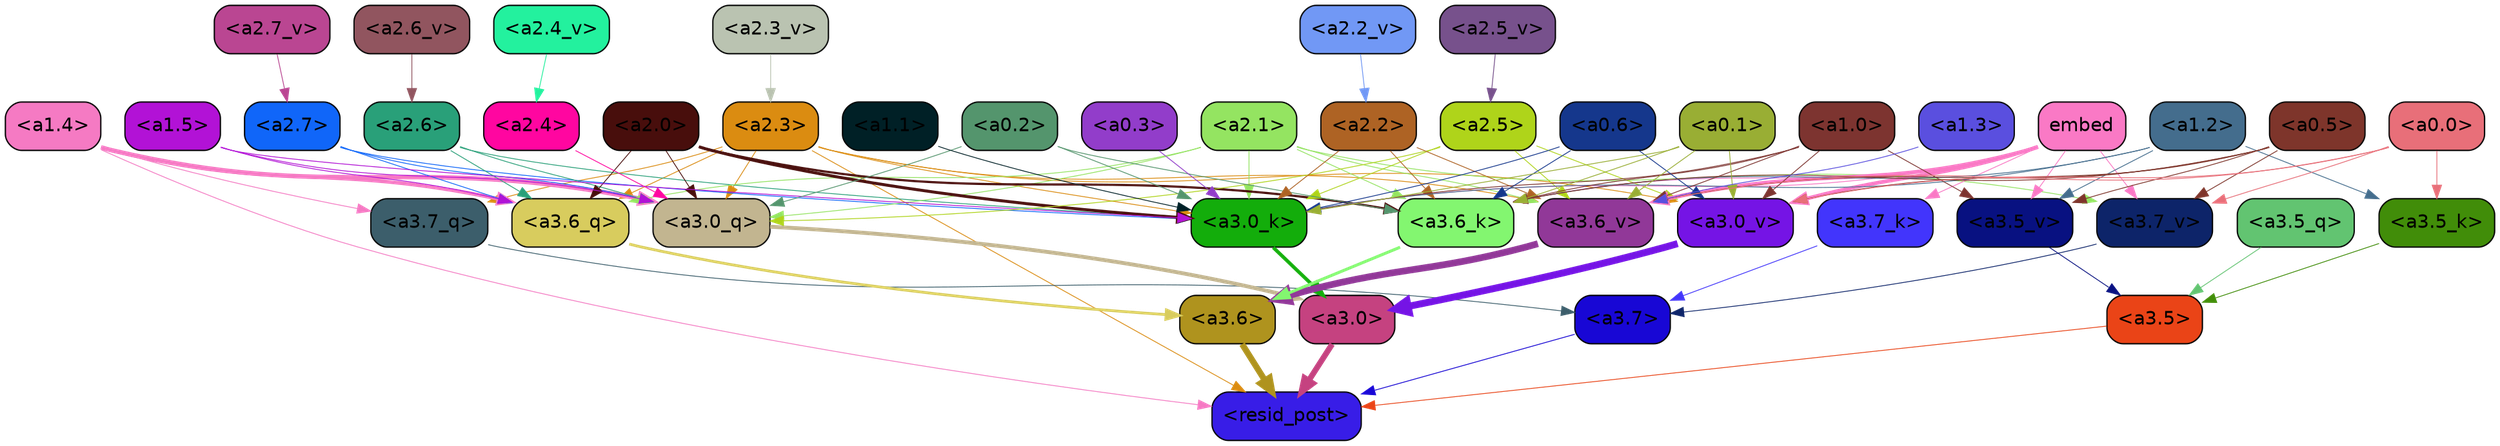 strict digraph "" {
	graph [bgcolor=transparent,
		layout=dot,
		overlap=false,
		splines=true
	];
	"<a3.7>"	[color=black,
		fillcolor="#1807d5",
		fontname=Helvetica,
		shape=box,
		style="filled, rounded"];
	"<resid_post>"	[color=black,
		fillcolor="#381de7",
		fontname=Helvetica,
		shape=box,
		style="filled, rounded"];
	"<a3.7>" -> "<resid_post>"	[color="#1807d5",
		penwidth=0.6239100098609924];
	"<a3.6>"	[color=black,
		fillcolor="#af931e",
		fontname=Helvetica,
		shape=box,
		style="filled, rounded"];
	"<a3.6>" -> "<resid_post>"	[color="#af931e",
		penwidth=4.569062113761902];
	"<a3.5>"	[color=black,
		fillcolor="#ea4417",
		fontname=Helvetica,
		shape=box,
		style="filled, rounded"];
	"<a3.5>" -> "<resid_post>"	[color="#ea4417",
		penwidth=0.6];
	"<a3.0>"	[color=black,
		fillcolor="#c54280",
		fontname=Helvetica,
		shape=box,
		style="filled, rounded"];
	"<a3.0>" -> "<resid_post>"	[color="#c54280",
		penwidth=4.283544182777405];
	"<a2.3>"	[color=black,
		fillcolor="#db8c11",
		fontname=Helvetica,
		shape=box,
		style="filled, rounded"];
	"<a2.3>" -> "<resid_post>"	[color="#db8c11",
		penwidth=0.6];
	"<a3.7_q>"	[color=black,
		fillcolor="#3c5e6b",
		fontname=Helvetica,
		shape=box,
		style="filled, rounded"];
	"<a2.3>" -> "<a3.7_q>"	[color="#db8c11",
		penwidth=0.6];
	"<a3.6_q>"	[color=black,
		fillcolor="#d8cc5e",
		fontname=Helvetica,
		shape=box,
		style="filled, rounded"];
	"<a2.3>" -> "<a3.6_q>"	[color="#db8c11",
		penwidth=0.6];
	"<a3.0_q>"	[color=black,
		fillcolor="#c2b590",
		fontname=Helvetica,
		shape=box,
		style="filled, rounded"];
	"<a2.3>" -> "<a3.0_q>"	[color="#db8c11",
		penwidth=0.6];
	"<a3.0_k>"	[color=black,
		fillcolor="#13ad0b",
		fontname=Helvetica,
		shape=box,
		style="filled, rounded"];
	"<a2.3>" -> "<a3.0_k>"	[color="#db8c11",
		penwidth=0.6];
	"<a3.6_v>"	[color=black,
		fillcolor="#913898",
		fontname=Helvetica,
		shape=box,
		style="filled, rounded"];
	"<a2.3>" -> "<a3.6_v>"	[color="#db8c11",
		penwidth=0.6];
	"<a3.0_v>"	[color=black,
		fillcolor="#7514e5",
		fontname=Helvetica,
		shape=box,
		style="filled, rounded"];
	"<a2.3>" -> "<a3.0_v>"	[color="#db8c11",
		penwidth=0.6];
	"<a1.4>"	[color=black,
		fillcolor="#f57ac3",
		fontname=Helvetica,
		shape=box,
		style="filled, rounded"];
	"<a1.4>" -> "<resid_post>"	[color="#f57ac3",
		penwidth=0.6];
	"<a1.4>" -> "<a3.7_q>"	[color="#f57ac3",
		penwidth=0.6];
	"<a1.4>" -> "<a3.6_q>"	[color="#f57ac3",
		penwidth=2.6908124685287476];
	"<a1.4>" -> "<a3.0_q>"	[color="#f57ac3",
		penwidth=3.32076895236969];
	"<a3.7_q>" -> "<a3.7>"	[color="#3c5e6b",
		penwidth=0.6];
	"<a3.6_q>" -> "<a3.6>"	[color="#d8cc5e",
		penwidth=2.03758105635643];
	"<a3.5_q>"	[color=black,
		fillcolor="#62c471",
		fontname=Helvetica,
		shape=box,
		style="filled, rounded"];
	"<a3.5_q>" -> "<a3.5>"	[color="#62c471",
		penwidth=0.6];
	"<a3.0_q>" -> "<a3.0>"	[color="#c2b590",
		penwidth=2.8638100624084473];
	"<a3.7_k>"	[color=black,
		fillcolor="#4235fc",
		fontname=Helvetica,
		shape=box,
		style="filled, rounded"];
	"<a3.7_k>" -> "<a3.7>"	[color="#4235fc",
		penwidth=0.6];
	"<a3.6_k>"	[color=black,
		fillcolor="#83f670",
		fontname=Helvetica,
		shape=box,
		style="filled, rounded"];
	"<a3.6_k>" -> "<a3.6>"	[color="#83f670",
		penwidth=2.174198240041733];
	"<a3.5_k>"	[color=black,
		fillcolor="#418d09",
		fontname=Helvetica,
		shape=box,
		style="filled, rounded"];
	"<a3.5_k>" -> "<a3.5>"	[color="#418d09",
		penwidth=0.6];
	"<a3.0_k>" -> "<a3.0>"	[color="#13ad0b",
		penwidth=2.6274144649505615];
	"<a3.7_v>"	[color=black,
		fillcolor="#0d2469",
		fontname=Helvetica,
		shape=box,
		style="filled, rounded"];
	"<a3.7_v>" -> "<a3.7>"	[color="#0d2469",
		penwidth=0.6];
	"<a3.6_v>" -> "<a3.6>"	[color="#913898",
		penwidth=5.002329230308533];
	"<a3.5_v>"	[color=black,
		fillcolor="#081181",
		fontname=Helvetica,
		shape=box,
		style="filled, rounded"];
	"<a3.5_v>" -> "<a3.5>"	[color="#081181",
		penwidth=0.6];
	"<a3.0_v>" -> "<a3.0>"	[color="#7514e5",
		penwidth=5.188832879066467];
	"<a2.7>"	[color=black,
		fillcolor="#1066f9",
		fontname=Helvetica,
		shape=box,
		style="filled, rounded"];
	"<a2.7>" -> "<a3.6_q>"	[color="#1066f9",
		penwidth=0.6];
	"<a2.7>" -> "<a3.0_q>"	[color="#1066f9",
		penwidth=0.6];
	"<a2.7>" -> "<a3.0_k>"	[color="#1066f9",
		penwidth=0.6];
	"<a2.6>"	[color=black,
		fillcolor="#29a079",
		fontname=Helvetica,
		shape=box,
		style="filled, rounded"];
	"<a2.6>" -> "<a3.6_q>"	[color="#29a079",
		penwidth=0.6];
	"<a2.6>" -> "<a3.0_q>"	[color="#29a079",
		penwidth=0.6];
	"<a2.6>" -> "<a3.0_k>"	[color="#29a079",
		penwidth=0.6];
	"<a2.1>"	[color=black,
		fillcolor="#94e461",
		fontname=Helvetica,
		shape=box,
		style="filled, rounded"];
	"<a2.1>" -> "<a3.6_q>"	[color="#94e461",
		penwidth=0.6];
	"<a2.1>" -> "<a3.0_q>"	[color="#94e461",
		penwidth=0.6];
	"<a2.1>" -> "<a3.6_k>"	[color="#94e461",
		penwidth=0.6];
	"<a2.1>" -> "<a3.0_k>"	[color="#94e461",
		penwidth=0.6];
	"<a2.1>" -> "<a3.7_v>"	[color="#94e461",
		penwidth=0.6];
	"<a2.1>" -> "<a3.6_v>"	[color="#94e461",
		penwidth=0.6];
	"<a2.0>"	[color=black,
		fillcolor="#480e0c",
		fontname=Helvetica,
		shape=box,
		style="filled, rounded"];
	"<a2.0>" -> "<a3.6_q>"	[color="#480e0c",
		penwidth=0.6];
	"<a2.0>" -> "<a3.0_q>"	[color="#480e0c",
		penwidth=0.6];
	"<a2.0>" -> "<a3.6_k>"	[color="#480e0c",
		penwidth=1.6254686117172241];
	"<a2.0>" -> "<a3.0_k>"	[color="#480e0c",
		penwidth=2.182972814887762];
	"<a1.5>"	[color=black,
		fillcolor="#b212d6",
		fontname=Helvetica,
		shape=box,
		style="filled, rounded"];
	"<a1.5>" -> "<a3.6_q>"	[color="#b212d6",
		penwidth=0.6];
	"<a1.5>" -> "<a3.0_q>"	[color="#b212d6",
		penwidth=0.6];
	"<a1.5>" -> "<a3.0_k>"	[color="#b212d6",
		penwidth=0.6];
	"<a2.5>"	[color=black,
		fillcolor="#afd41a",
		fontname=Helvetica,
		shape=box,
		style="filled, rounded"];
	"<a2.5>" -> "<a3.0_q>"	[color="#afd41a",
		penwidth=0.6];
	"<a2.5>" -> "<a3.0_k>"	[color="#afd41a",
		penwidth=0.6];
	"<a2.5>" -> "<a3.6_v>"	[color="#afd41a",
		penwidth=0.6];
	"<a2.5>" -> "<a3.0_v>"	[color="#afd41a",
		penwidth=0.6];
	"<a2.4>"	[color=black,
		fillcolor="#ff06a0",
		fontname=Helvetica,
		shape=box,
		style="filled, rounded"];
	"<a2.4>" -> "<a3.0_q>"	[color="#ff06a0",
		penwidth=0.6];
	"<a0.2>"	[color=black,
		fillcolor="#54956d",
		fontname=Helvetica,
		shape=box,
		style="filled, rounded"];
	"<a0.2>" -> "<a3.0_q>"	[color="#54956d",
		penwidth=0.6];
	"<a0.2>" -> "<a3.6_k>"	[color="#54956d",
		penwidth=0.6];
	"<a0.2>" -> "<a3.0_k>"	[color="#54956d",
		penwidth=0.6];
	embed	[color=black,
		fillcolor="#fa79c5",
		fontname=Helvetica,
		shape=box,
		style="filled, rounded"];
	embed -> "<a3.7_k>"	[color="#fa79c5",
		penwidth=0.6];
	embed -> "<a3.6_k>"	[color="#fa79c5",
		penwidth=0.6];
	embed -> "<a3.0_k>"	[color="#fa79c5",
		penwidth=0.6];
	embed -> "<a3.7_v>"	[color="#fa79c5",
		penwidth=0.6];
	embed -> "<a3.6_v>"	[color="#fa79c5",
		penwidth=2.809220314025879];
	embed -> "<a3.5_v>"	[color="#fa79c5",
		penwidth=0.6];
	embed -> "<a3.0_v>"	[color="#fa79c5",
		penwidth=2.754121422767639];
	"<a2.2>"	[color=black,
		fillcolor="#ae6324",
		fontname=Helvetica,
		shape=box,
		style="filled, rounded"];
	"<a2.2>" -> "<a3.6_k>"	[color="#ae6324",
		penwidth=0.6];
	"<a2.2>" -> "<a3.0_k>"	[color="#ae6324",
		penwidth=0.6065438985824585];
	"<a2.2>" -> "<a3.6_v>"	[color="#ae6324",
		penwidth=0.6];
	"<a1.2>"	[color=black,
		fillcolor="#446d8d",
		fontname=Helvetica,
		shape=box,
		style="filled, rounded"];
	"<a1.2>" -> "<a3.6_k>"	[color="#446d8d",
		penwidth=0.6];
	"<a1.2>" -> "<a3.5_k>"	[color="#446d8d",
		penwidth=0.6];
	"<a1.2>" -> "<a3.0_k>"	[color="#446d8d",
		penwidth=0.6];
	"<a1.2>" -> "<a3.5_v>"	[color="#446d8d",
		penwidth=0.6];
	"<a1.0>"	[color=black,
		fillcolor="#7d3430",
		fontname=Helvetica,
		shape=box,
		style="filled, rounded"];
	"<a1.0>" -> "<a3.6_k>"	[color="#7d3430",
		penwidth=0.6];
	"<a1.0>" -> "<a3.0_k>"	[color="#7d3430",
		penwidth=0.6];
	"<a1.0>" -> "<a3.6_v>"	[color="#7d3430",
		penwidth=0.6];
	"<a1.0>" -> "<a3.5_v>"	[color="#7d3430",
		penwidth=0.6];
	"<a1.0>" -> "<a3.0_v>"	[color="#7d3430",
		penwidth=0.6];
	"<a0.6>"	[color=black,
		fillcolor="#15378c",
		fontname=Helvetica,
		shape=box,
		style="filled, rounded"];
	"<a0.6>" -> "<a3.6_k>"	[color="#15378c",
		penwidth=0.6];
	"<a0.6>" -> "<a3.0_k>"	[color="#15378c",
		penwidth=0.6];
	"<a0.6>" -> "<a3.0_v>"	[color="#15378c",
		penwidth=0.6];
	"<a0.5>"	[color=black,
		fillcolor="#7e352b",
		fontname=Helvetica,
		shape=box,
		style="filled, rounded"];
	"<a0.5>" -> "<a3.6_k>"	[color="#7e352b",
		penwidth=0.6];
	"<a0.5>" -> "<a3.7_v>"	[color="#7e352b",
		penwidth=0.6];
	"<a0.5>" -> "<a3.6_v>"	[color="#7e352b",
		penwidth=0.6];
	"<a0.5>" -> "<a3.5_v>"	[color="#7e352b",
		penwidth=0.6];
	"<a0.5>" -> "<a3.0_v>"	[color="#7e352b",
		penwidth=0.6120390892028809];
	"<a0.1>"	[color=black,
		fillcolor="#99ae34",
		fontname=Helvetica,
		shape=box,
		style="filled, rounded"];
	"<a0.1>" -> "<a3.6_k>"	[color="#99ae34",
		penwidth=0.6];
	"<a0.1>" -> "<a3.0_k>"	[color="#99ae34",
		penwidth=0.6];
	"<a0.1>" -> "<a3.6_v>"	[color="#99ae34",
		penwidth=0.6];
	"<a0.1>" -> "<a3.0_v>"	[color="#99ae34",
		penwidth=0.6];
	"<a0.0>"	[color=black,
		fillcolor="#e86f79",
		fontname=Helvetica,
		shape=box,
		style="filled, rounded"];
	"<a0.0>" -> "<a3.5_k>"	[color="#e86f79",
		penwidth=0.6];
	"<a0.0>" -> "<a3.7_v>"	[color="#e86f79",
		penwidth=0.6];
	"<a0.0>" -> "<a3.6_v>"	[color="#e86f79",
		penwidth=0.6];
	"<a0.0>" -> "<a3.0_v>"	[color="#e86f79",
		penwidth=0.6];
	"<a1.1>"	[color=black,
		fillcolor="#002026",
		fontname=Helvetica,
		shape=box,
		style="filled, rounded"];
	"<a1.1>" -> "<a3.0_k>"	[color="#002026",
		penwidth=0.6];
	"<a0.3>"	[color=black,
		fillcolor="#923dca",
		fontname=Helvetica,
		shape=box,
		style="filled, rounded"];
	"<a0.3>" -> "<a3.0_k>"	[color="#923dca",
		penwidth=0.6];
	"<a1.3>"	[color=black,
		fillcolor="#5a4fdf",
		fontname=Helvetica,
		shape=box,
		style="filled, rounded"];
	"<a1.3>" -> "<a3.6_v>"	[color="#5a4fdf",
		penwidth=0.6];
	"<a2.7_v>"	[color=black,
		fillcolor="#ba4692",
		fontname=Helvetica,
		shape=box,
		style="filled, rounded"];
	"<a2.7_v>" -> "<a2.7>"	[color="#ba4692",
		penwidth=0.6];
	"<a2.6_v>"	[color=black,
		fillcolor="#91555f",
		fontname=Helvetica,
		shape=box,
		style="filled, rounded"];
	"<a2.6_v>" -> "<a2.6>"	[color="#91555f",
		penwidth=0.6];
	"<a2.5_v>"	[color=black,
		fillcolor="#77518c",
		fontname=Helvetica,
		shape=box,
		style="filled, rounded"];
	"<a2.5_v>" -> "<a2.5>"	[color="#77518c",
		penwidth=0.6];
	"<a2.4_v>"	[color=black,
		fillcolor="#23f19e",
		fontname=Helvetica,
		shape=box,
		style="filled, rounded"];
	"<a2.4_v>" -> "<a2.4>"	[color="#23f19e",
		penwidth=0.6];
	"<a2.3_v>"	[color=black,
		fillcolor="#bac3b1",
		fontname=Helvetica,
		shape=box,
		style="filled, rounded"];
	"<a2.3_v>" -> "<a2.3>"	[color="#bac3b1",
		penwidth=0.6];
	"<a2.2_v>"	[color=black,
		fillcolor="#7198f5",
		fontname=Helvetica,
		shape=box,
		style="filled, rounded"];
	"<a2.2_v>" -> "<a2.2>"	[color="#7198f5",
		penwidth=0.6];
}
